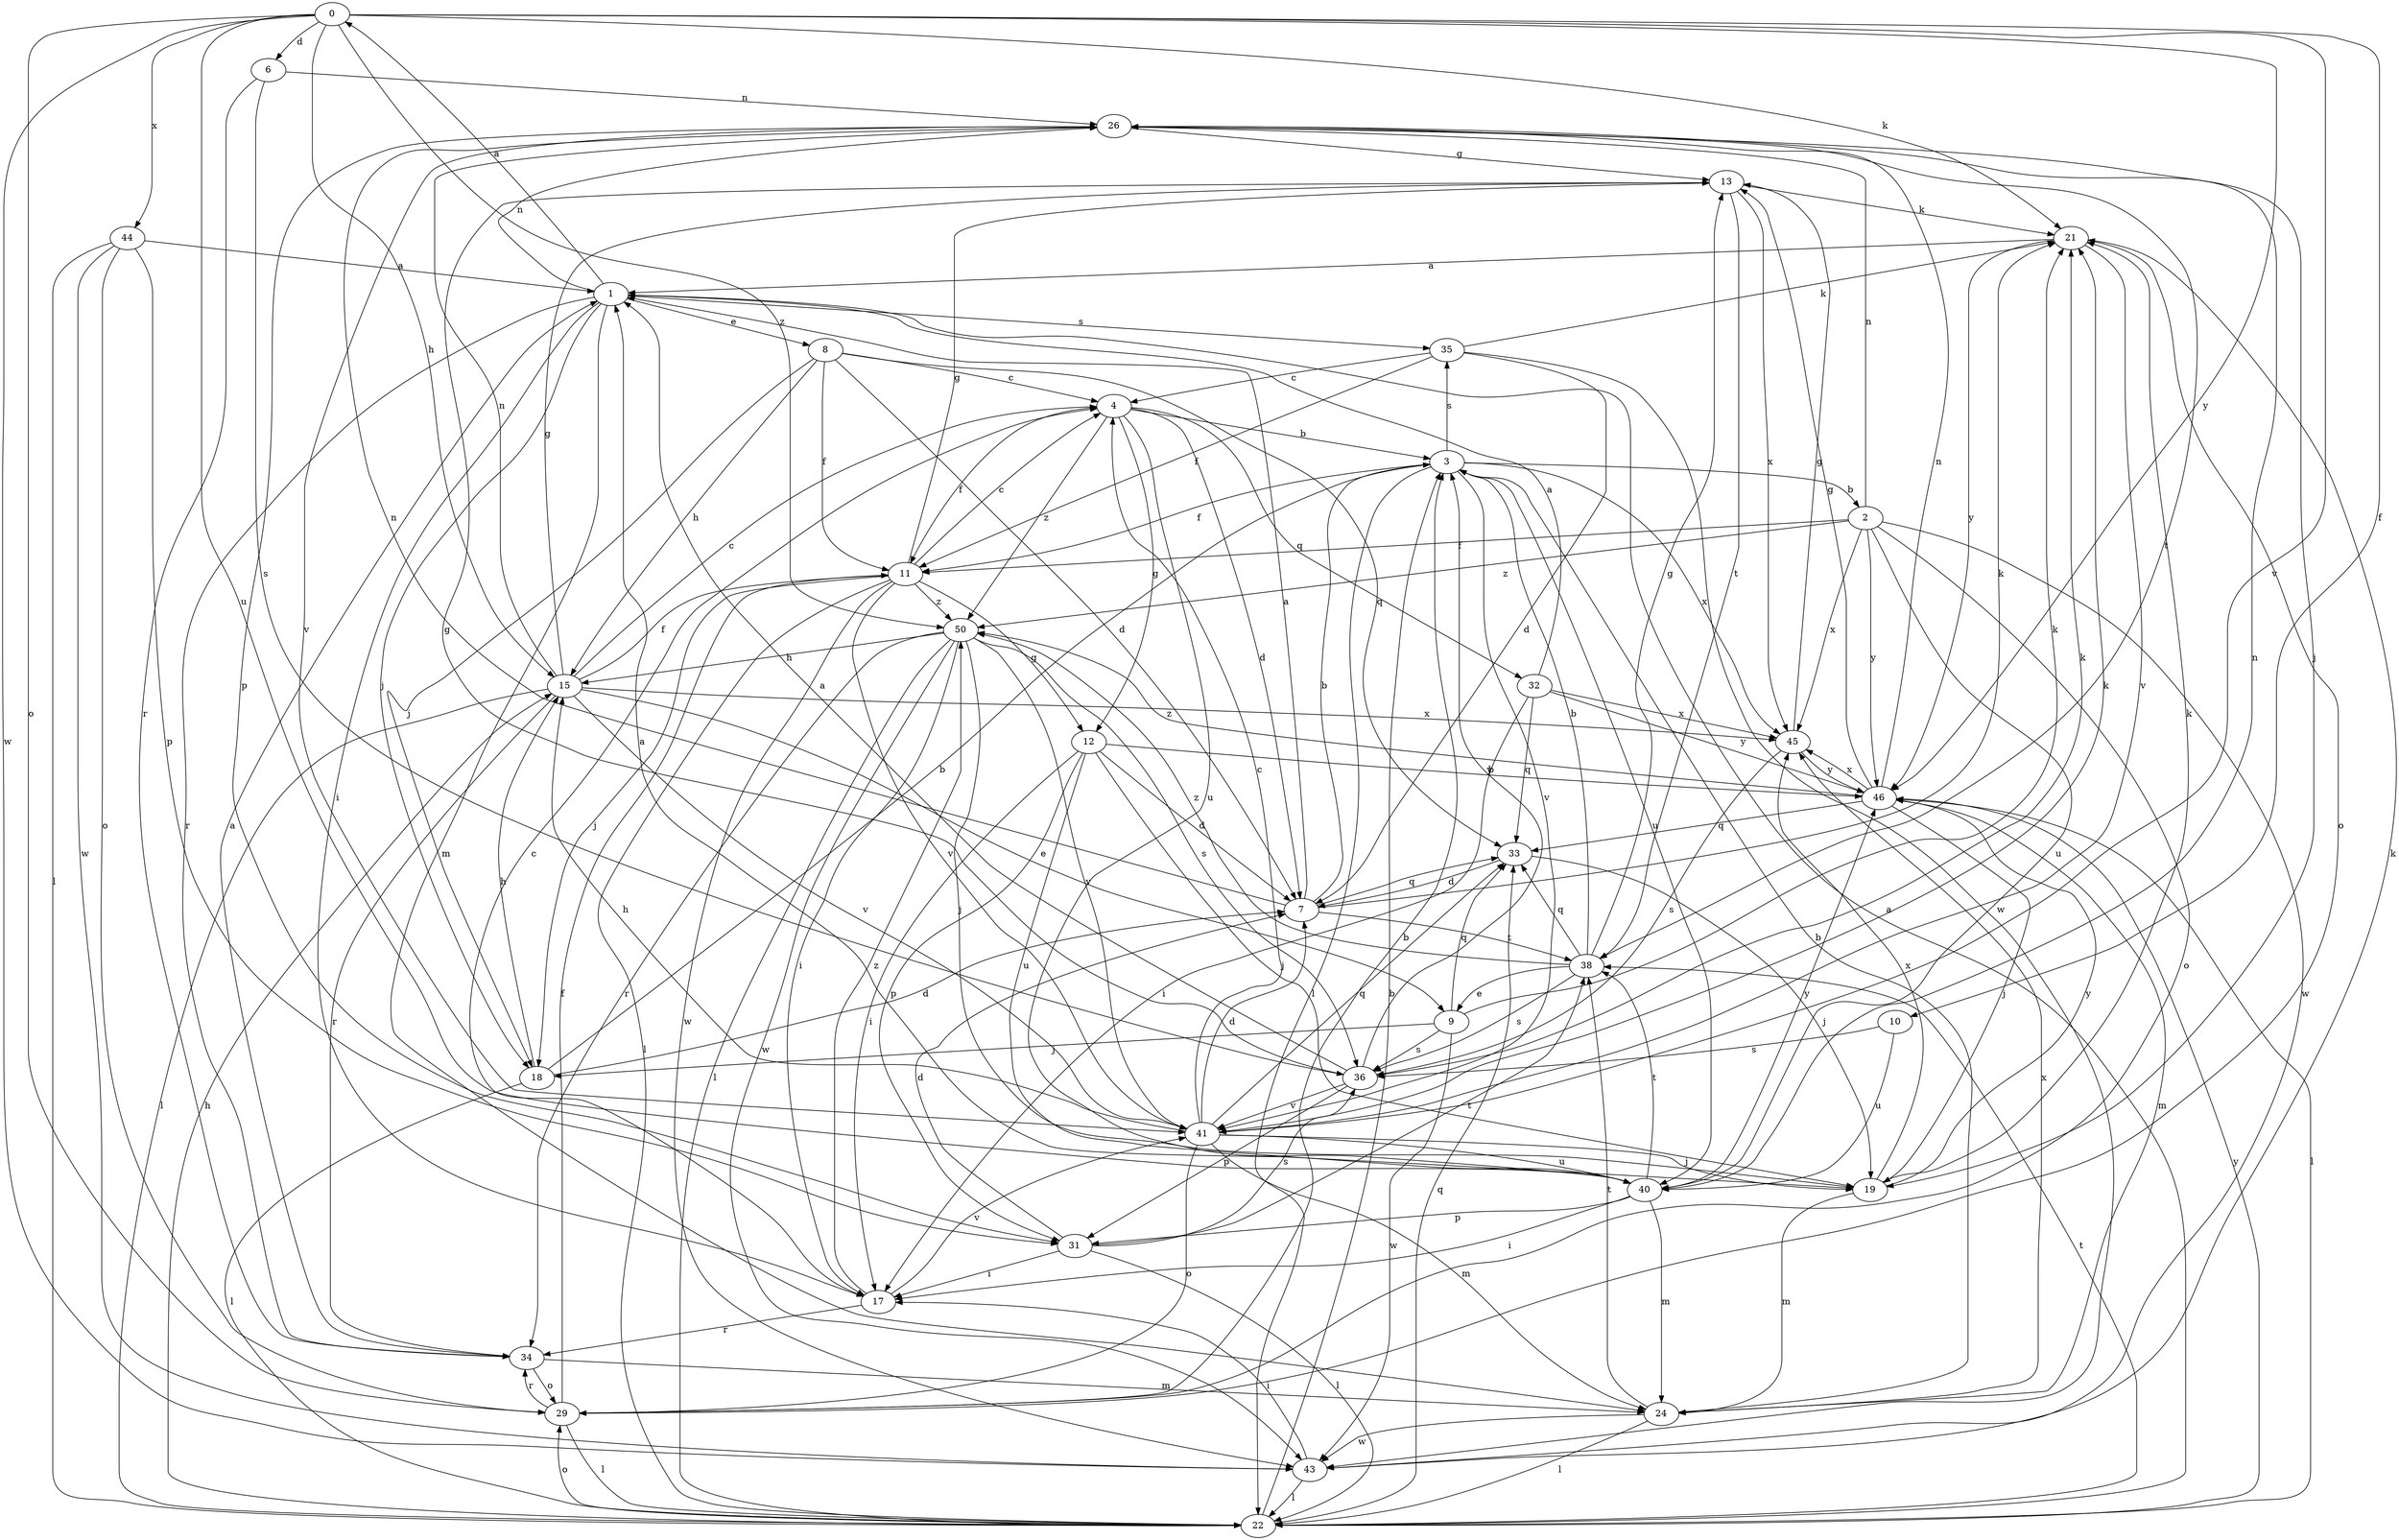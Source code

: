 strict digraph  {
0;
1;
2;
3;
4;
6;
7;
8;
9;
10;
11;
12;
13;
15;
17;
18;
19;
21;
22;
24;
26;
29;
31;
32;
33;
34;
35;
36;
38;
40;
41;
43;
44;
45;
46;
50;
0 -> 6  [label=d];
0 -> 10  [label=f];
0 -> 15  [label=h];
0 -> 21  [label=k];
0 -> 29  [label=o];
0 -> 40  [label=u];
0 -> 41  [label=v];
0 -> 43  [label=w];
0 -> 44  [label=x];
0 -> 46  [label=y];
0 -> 50  [label=z];
1 -> 0  [label=a];
1 -> 8  [label=e];
1 -> 17  [label=i];
1 -> 18  [label=j];
1 -> 24  [label=m];
1 -> 26  [label=n];
1 -> 34  [label=r];
1 -> 35  [label=s];
2 -> 11  [label=f];
2 -> 26  [label=n];
2 -> 29  [label=o];
2 -> 40  [label=u];
2 -> 43  [label=w];
2 -> 45  [label=x];
2 -> 46  [label=y];
2 -> 50  [label=z];
3 -> 2  [label=b];
3 -> 11  [label=f];
3 -> 22  [label=l];
3 -> 35  [label=s];
3 -> 40  [label=u];
3 -> 41  [label=v];
3 -> 45  [label=x];
4 -> 3  [label=b];
4 -> 7  [label=d];
4 -> 11  [label=f];
4 -> 12  [label=g];
4 -> 32  [label=q];
4 -> 40  [label=u];
4 -> 50  [label=z];
6 -> 26  [label=n];
6 -> 34  [label=r];
6 -> 36  [label=s];
7 -> 1  [label=a];
7 -> 3  [label=b];
7 -> 21  [label=k];
7 -> 26  [label=n];
7 -> 33  [label=q];
7 -> 38  [label=t];
8 -> 4  [label=c];
8 -> 7  [label=d];
8 -> 11  [label=f];
8 -> 15  [label=h];
8 -> 18  [label=j];
8 -> 33  [label=q];
9 -> 18  [label=j];
9 -> 21  [label=k];
9 -> 33  [label=q];
9 -> 36  [label=s];
9 -> 43  [label=w];
10 -> 36  [label=s];
10 -> 40  [label=u];
11 -> 4  [label=c];
11 -> 12  [label=g];
11 -> 13  [label=g];
11 -> 18  [label=j];
11 -> 22  [label=l];
11 -> 41  [label=v];
11 -> 43  [label=w];
11 -> 50  [label=z];
12 -> 7  [label=d];
12 -> 17  [label=i];
12 -> 19  [label=j];
12 -> 31  [label=p];
12 -> 40  [label=u];
12 -> 46  [label=y];
13 -> 21  [label=k];
13 -> 38  [label=t];
13 -> 45  [label=x];
15 -> 4  [label=c];
15 -> 9  [label=e];
15 -> 11  [label=f];
15 -> 13  [label=g];
15 -> 22  [label=l];
15 -> 26  [label=n];
15 -> 34  [label=r];
15 -> 41  [label=v];
15 -> 45  [label=x];
17 -> 4  [label=c];
17 -> 34  [label=r];
17 -> 41  [label=v];
17 -> 50  [label=z];
18 -> 3  [label=b];
18 -> 7  [label=d];
18 -> 15  [label=h];
18 -> 22  [label=l];
19 -> 1  [label=a];
19 -> 21  [label=k];
19 -> 24  [label=m];
19 -> 45  [label=x];
19 -> 46  [label=y];
21 -> 1  [label=a];
21 -> 29  [label=o];
21 -> 41  [label=v];
21 -> 46  [label=y];
22 -> 1  [label=a];
22 -> 3  [label=b];
22 -> 15  [label=h];
22 -> 29  [label=o];
22 -> 33  [label=q];
22 -> 38  [label=t];
22 -> 46  [label=y];
24 -> 3  [label=b];
24 -> 22  [label=l];
24 -> 38  [label=t];
24 -> 43  [label=w];
24 -> 45  [label=x];
26 -> 13  [label=g];
26 -> 19  [label=j];
26 -> 31  [label=p];
26 -> 38  [label=t];
26 -> 41  [label=v];
29 -> 3  [label=b];
29 -> 11  [label=f];
29 -> 22  [label=l];
29 -> 34  [label=r];
31 -> 7  [label=d];
31 -> 17  [label=i];
31 -> 22  [label=l];
31 -> 36  [label=s];
31 -> 38  [label=t];
32 -> 1  [label=a];
32 -> 17  [label=i];
32 -> 33  [label=q];
32 -> 45  [label=x];
32 -> 46  [label=y];
33 -> 7  [label=d];
33 -> 19  [label=j];
34 -> 1  [label=a];
34 -> 24  [label=m];
34 -> 29  [label=o];
35 -> 4  [label=c];
35 -> 7  [label=d];
35 -> 11  [label=f];
35 -> 21  [label=k];
35 -> 43  [label=w];
36 -> 1  [label=a];
36 -> 3  [label=b];
36 -> 13  [label=g];
36 -> 21  [label=k];
36 -> 31  [label=p];
36 -> 41  [label=v];
38 -> 3  [label=b];
38 -> 9  [label=e];
38 -> 13  [label=g];
38 -> 33  [label=q];
38 -> 36  [label=s];
38 -> 50  [label=z];
40 -> 17  [label=i];
40 -> 24  [label=m];
40 -> 26  [label=n];
40 -> 31  [label=p];
40 -> 38  [label=t];
40 -> 46  [label=y];
41 -> 4  [label=c];
41 -> 7  [label=d];
41 -> 15  [label=h];
41 -> 19  [label=j];
41 -> 21  [label=k];
41 -> 24  [label=m];
41 -> 29  [label=o];
41 -> 33  [label=q];
41 -> 40  [label=u];
43 -> 17  [label=i];
43 -> 21  [label=k];
43 -> 22  [label=l];
44 -> 1  [label=a];
44 -> 22  [label=l];
44 -> 29  [label=o];
44 -> 31  [label=p];
44 -> 43  [label=w];
45 -> 13  [label=g];
45 -> 36  [label=s];
45 -> 46  [label=y];
46 -> 13  [label=g];
46 -> 19  [label=j];
46 -> 22  [label=l];
46 -> 24  [label=m];
46 -> 26  [label=n];
46 -> 33  [label=q];
46 -> 45  [label=x];
46 -> 50  [label=z];
50 -> 15  [label=h];
50 -> 17  [label=i];
50 -> 19  [label=j];
50 -> 22  [label=l];
50 -> 34  [label=r];
50 -> 36  [label=s];
50 -> 41  [label=v];
50 -> 43  [label=w];
}
